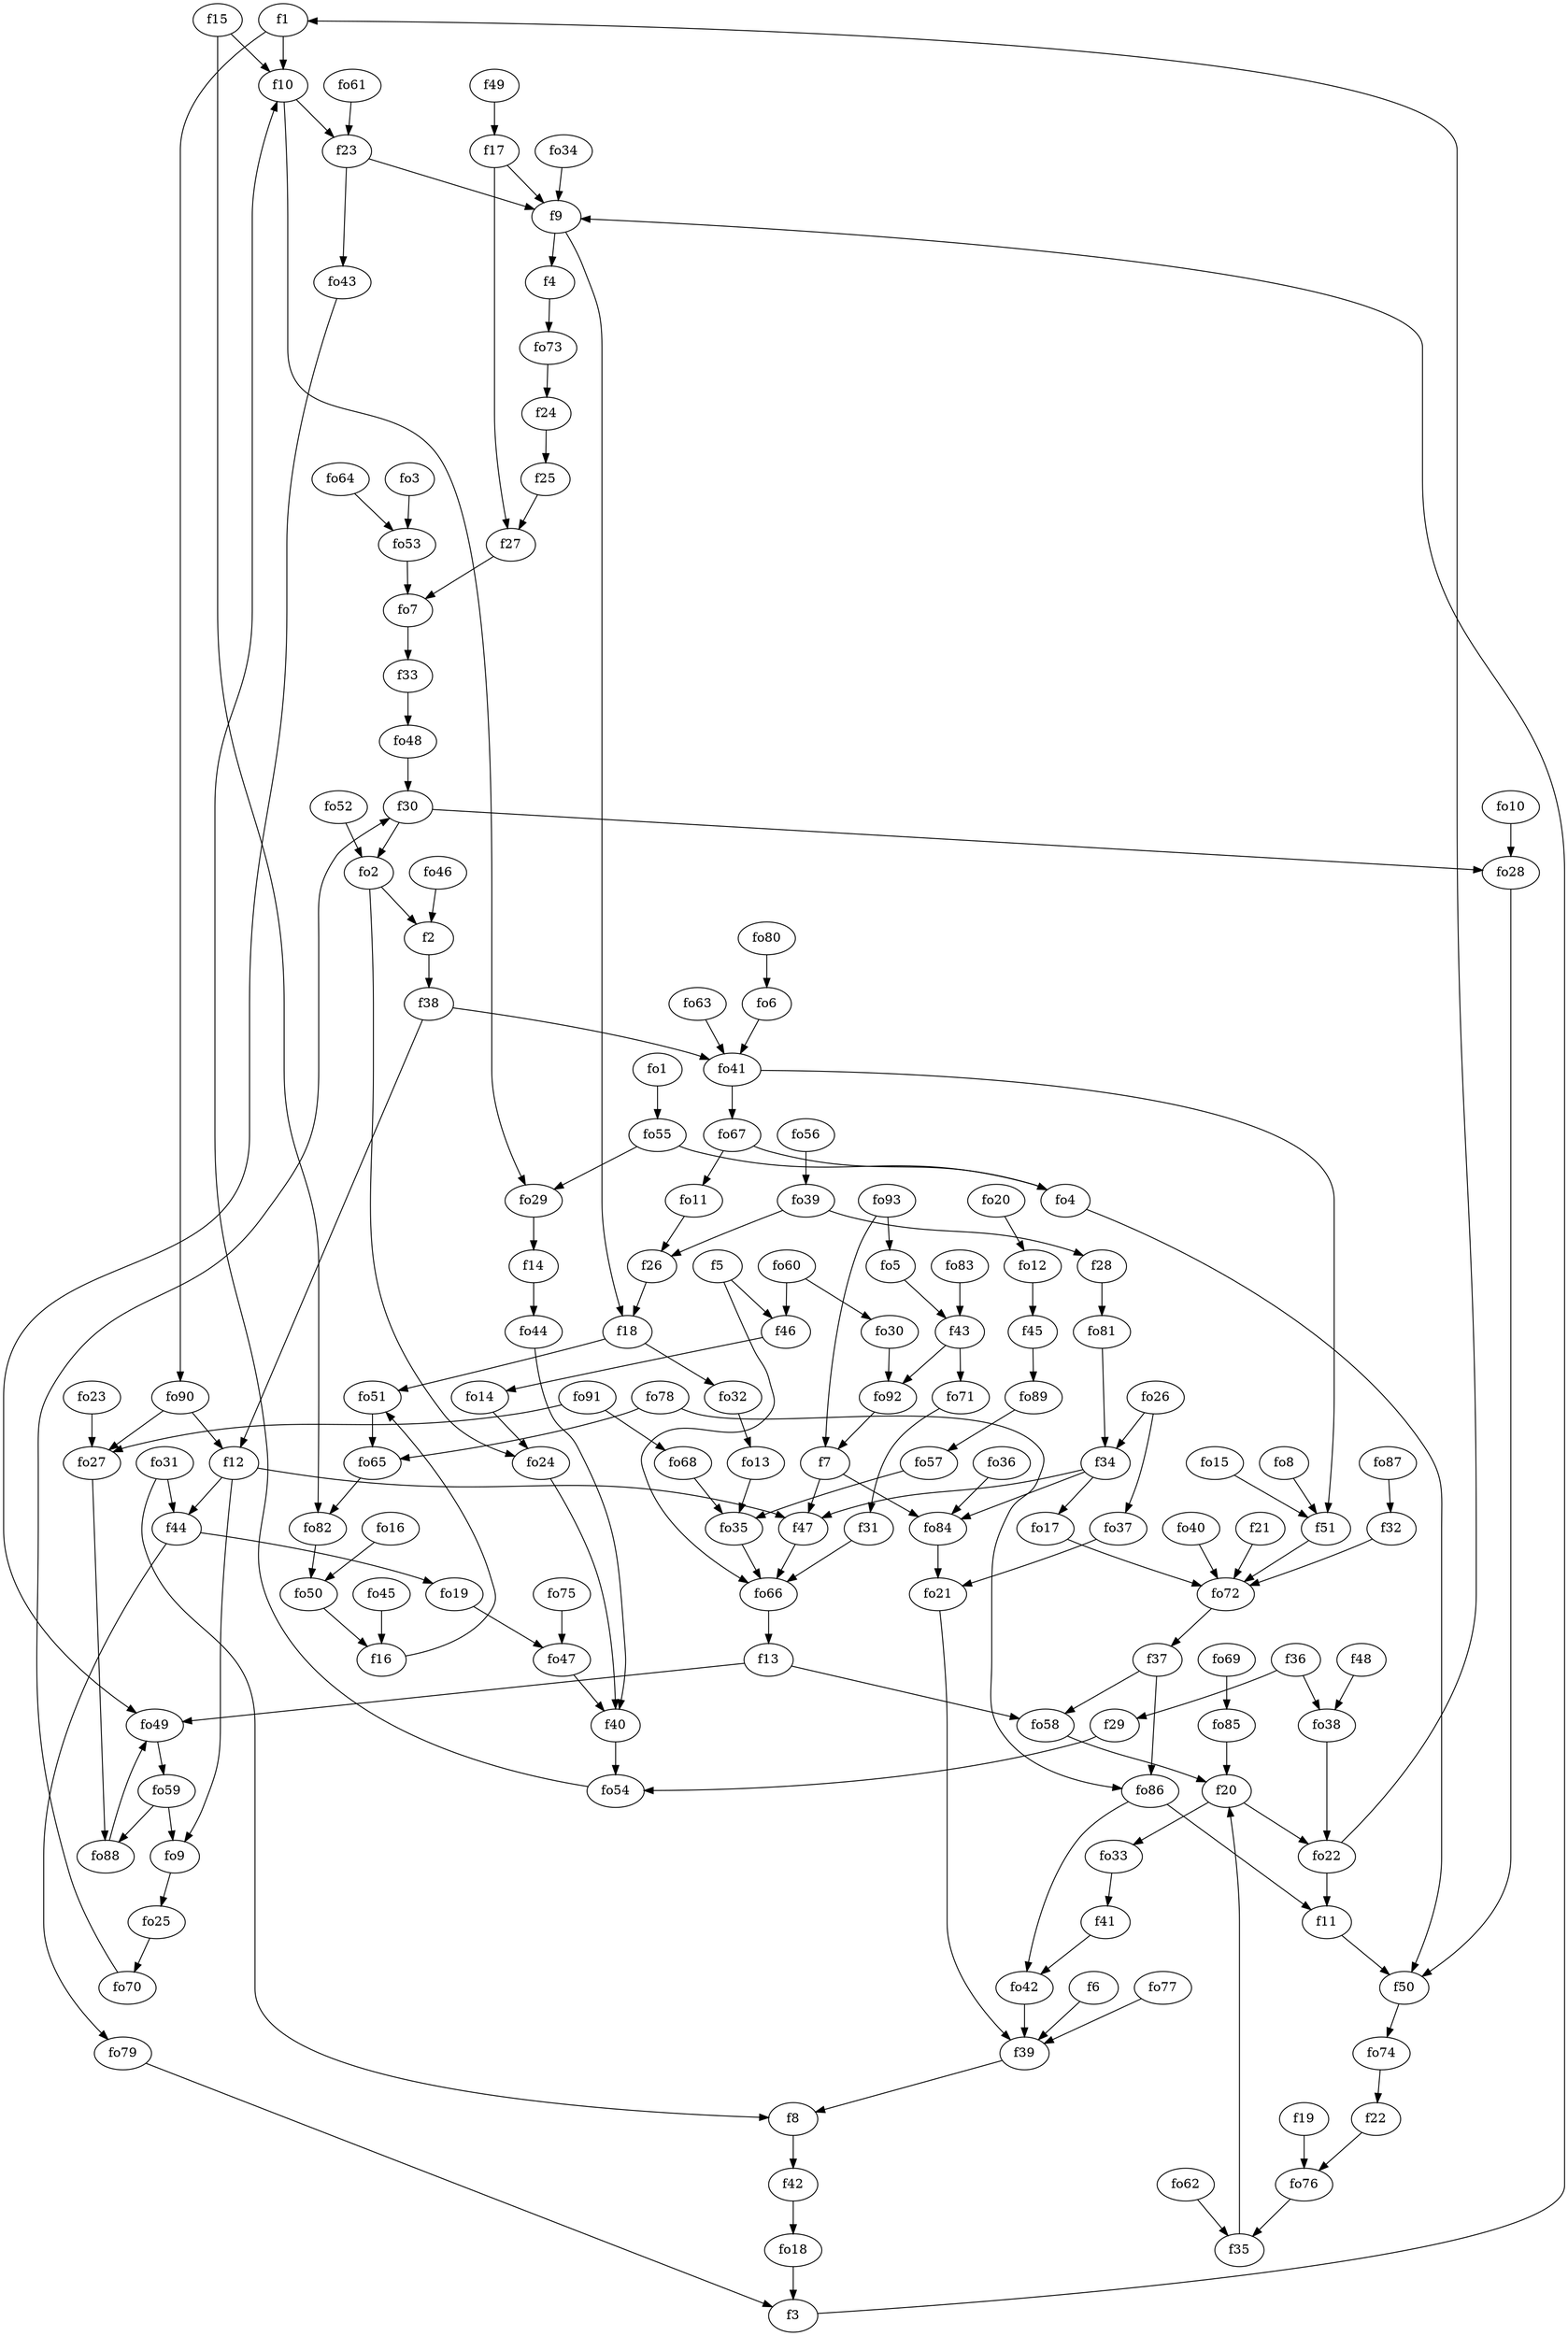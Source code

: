 strict digraph  {
f1;
f2;
f3;
f4;
f5;
f6;
f7;
f8;
f9;
f10;
f11;
f12;
f13;
f14;
f15;
f16;
f17;
f18;
f19;
f20;
f21;
f22;
f23;
f24;
f25;
f26;
f27;
f28;
f29;
f30;
f31;
f32;
f33;
f34;
f35;
f36;
f37;
f38;
f39;
f40;
f41;
f42;
f43;
f44;
f45;
f46;
f47;
f48;
f49;
f50;
f51;
fo1;
fo2;
fo3;
fo4;
fo5;
fo6;
fo7;
fo8;
fo9;
fo10;
fo11;
fo12;
fo13;
fo14;
fo15;
fo16;
fo17;
fo18;
fo19;
fo20;
fo21;
fo22;
fo23;
fo24;
fo25;
fo26;
fo27;
fo28;
fo29;
fo30;
fo31;
fo32;
fo33;
fo34;
fo35;
fo36;
fo37;
fo38;
fo39;
fo40;
fo41;
fo42;
fo43;
fo44;
fo45;
fo46;
fo47;
fo48;
fo49;
fo50;
fo51;
fo52;
fo53;
fo54;
fo55;
fo56;
fo57;
fo58;
fo59;
fo60;
fo61;
fo62;
fo63;
fo64;
fo65;
fo66;
fo67;
fo68;
fo69;
fo70;
fo71;
fo72;
fo73;
fo74;
fo75;
fo76;
fo77;
fo78;
fo79;
fo80;
fo81;
fo82;
fo83;
fo84;
fo85;
fo86;
fo87;
fo88;
fo89;
fo90;
fo91;
fo92;
fo93;
f1 -> f10  [weight=2];
f1 -> fo90  [weight=2];
f2 -> f38  [weight=2];
f3 -> f9  [weight=2];
f4 -> fo73  [weight=2];
f5 -> fo66  [weight=2];
f5 -> f46  [weight=2];
f6 -> f39  [weight=2];
f7 -> fo84  [weight=2];
f7 -> f47  [weight=2];
f8 -> f42  [weight=2];
f9 -> f18  [weight=2];
f9 -> f4  [weight=2];
f10 -> fo29  [weight=2];
f10 -> f23  [weight=2];
f11 -> f50  [weight=2];
f12 -> f47  [weight=2];
f12 -> fo9  [weight=2];
f12 -> f44  [weight=2];
f13 -> fo58  [weight=2];
f13 -> fo49  [weight=2];
f14 -> fo44  [weight=2];
f15 -> fo82  [weight=2];
f15 -> f10  [weight=2];
f16 -> fo51  [weight=2];
f17 -> f9  [weight=2];
f17 -> f27  [weight=2];
f18 -> fo51  [weight=2];
f18 -> fo32  [weight=2];
f19 -> fo76  [weight=2];
f20 -> fo33  [weight=2];
f20 -> fo22  [weight=2];
f21 -> fo72  [weight=2];
f22 -> fo76  [weight=2];
f23 -> fo43  [weight=2];
f23 -> f9  [weight=2];
f24 -> f25  [weight=2];
f25 -> f27  [weight=2];
f26 -> f18  [weight=2];
f27 -> fo7  [weight=2];
f28 -> fo81  [weight=2];
f29 -> fo54  [weight=2];
f30 -> fo28  [weight=2];
f30 -> fo2  [weight=2];
f31 -> fo66  [weight=2];
f32 -> fo72  [weight=2];
f33 -> fo48  [weight=2];
f34 -> fo84  [weight=2];
f34 -> f47  [weight=2];
f34 -> fo17  [weight=2];
f35 -> f20  [weight=2];
f36 -> f29  [weight=2];
f36 -> fo38  [weight=2];
f37 -> fo58  [weight=2];
f37 -> fo86  [weight=2];
f38 -> fo41  [weight=2];
f38 -> f12  [weight=2];
f39 -> f8  [weight=2];
f40 -> fo54  [weight=2];
f41 -> fo42  [weight=2];
f42 -> fo18  [weight=2];
f43 -> fo92  [weight=2];
f43 -> fo71  [weight=2];
f44 -> fo79  [weight=2];
f44 -> fo19  [weight=2];
f45 -> fo89  [weight=2];
f46 -> fo14  [weight=2];
f47 -> fo66  [weight=2];
f48 -> fo38  [weight=2];
f49 -> f17  [weight=2];
f50 -> fo74  [weight=2];
f51 -> fo72  [weight=2];
fo1 -> fo55  [weight=2];
fo2 -> fo24  [weight=2];
fo2 -> f2  [weight=2];
fo3 -> fo53  [weight=2];
fo4 -> f50  [weight=2];
fo5 -> f43  [weight=2];
fo6 -> fo41  [weight=2];
fo7 -> f33  [weight=2];
fo8 -> f51  [weight=2];
fo9 -> fo25  [weight=2];
fo10 -> fo28  [weight=2];
fo11 -> f26  [weight=2];
fo12 -> f45  [weight=2];
fo13 -> fo35  [weight=2];
fo14 -> fo24  [weight=2];
fo15 -> f51  [weight=2];
fo16 -> fo50  [weight=2];
fo17 -> fo72  [weight=2];
fo18 -> f3  [weight=2];
fo19 -> fo47  [weight=2];
fo20 -> fo12  [weight=2];
fo21 -> f39  [weight=2];
fo22 -> f1  [weight=2];
fo22 -> f11  [weight=2];
fo23 -> fo27  [weight=2];
fo24 -> f40  [weight=2];
fo25 -> fo70  [weight=2];
fo26 -> f34  [weight=2];
fo26 -> fo37  [weight=2];
fo27 -> fo88  [weight=2];
fo28 -> f50  [weight=2];
fo29 -> f14  [weight=2];
fo30 -> fo92  [weight=2];
fo31 -> f44  [weight=2];
fo31 -> f8  [weight=2];
fo32 -> fo13  [weight=2];
fo33 -> f41  [weight=2];
fo34 -> f9  [weight=2];
fo35 -> fo66  [weight=2];
fo36 -> fo84  [weight=2];
fo37 -> fo21  [weight=2];
fo38 -> fo22  [weight=2];
fo39 -> f28  [weight=2];
fo39 -> f26  [weight=2];
fo40 -> fo72  [weight=2];
fo41 -> f51  [weight=2];
fo41 -> fo67  [weight=2];
fo42 -> f39  [weight=2];
fo43 -> fo49  [weight=2];
fo44 -> f40  [weight=2];
fo45 -> f16  [weight=2];
fo46 -> f2  [weight=2];
fo47 -> f40  [weight=2];
fo48 -> f30  [weight=2];
fo49 -> fo59  [weight=2];
fo50 -> f16  [weight=2];
fo51 -> fo65  [weight=2];
fo52 -> fo2  [weight=2];
fo53 -> fo7  [weight=2];
fo54 -> f10  [weight=2];
fo55 -> fo29  [weight=2];
fo55 -> fo4  [weight=2];
fo56 -> fo39  [weight=2];
fo57 -> fo35  [weight=2];
fo58 -> f20  [weight=2];
fo59 -> fo9  [weight=2];
fo59 -> fo88  [weight=2];
fo60 -> f46  [weight=2];
fo60 -> fo30  [weight=2];
fo61 -> f23  [weight=2];
fo62 -> f35  [weight=2];
fo63 -> fo41  [weight=2];
fo64 -> fo53  [weight=2];
fo65 -> fo82  [weight=2];
fo66 -> f13  [weight=2];
fo67 -> fo11  [weight=2];
fo67 -> fo4  [weight=2];
fo68 -> fo35  [weight=2];
fo69 -> fo85  [weight=2];
fo70 -> f30  [weight=2];
fo71 -> f31  [weight=2];
fo72 -> f37  [weight=2];
fo73 -> f24  [weight=2];
fo74 -> f22  [weight=2];
fo75 -> fo47  [weight=2];
fo76 -> f35  [weight=2];
fo77 -> f39  [weight=2];
fo78 -> fo86  [weight=2];
fo78 -> fo65  [weight=2];
fo79 -> f3  [weight=2];
fo80 -> fo6  [weight=2];
fo81 -> f34  [weight=2];
fo82 -> fo50  [weight=2];
fo83 -> f43  [weight=2];
fo84 -> fo21  [weight=2];
fo85 -> f20  [weight=2];
fo86 -> fo42  [weight=2];
fo86 -> f11  [weight=2];
fo87 -> f32  [weight=2];
fo88 -> fo49  [weight=2];
fo89 -> fo57  [weight=2];
fo90 -> fo27  [weight=2];
fo90 -> f12  [weight=2];
fo91 -> fo27  [weight=2];
fo91 -> fo68  [weight=2];
fo92 -> f7  [weight=2];
fo93 -> fo5  [weight=2];
fo93 -> f7  [weight=2];
}
